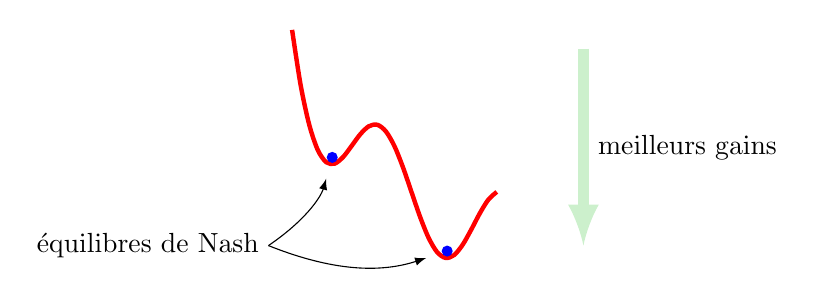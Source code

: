 \begin{tikzpicture}
	
%	\draw[->,>=latex, gray, thick] (-1,0) -- (3.5,0) node[above,black] {$x$};
%	\draw[->,>=latex, gray, thick] (0,-1) -- (0,2.5) node[left,black] {$y$};
	
	%	\draw[domain=-0.25:2.5,black,thick,smooth] plot (\x,{0.6+0.4*\x+0.6*cos(4*\x r)});
	
	\draw[domain=0.10:2.7,red,ultra thick,smooth] plot (-\x,{-2+0.4*\x+0.6*cos(4*\x r)+1/(\x-3.45)^2});
	
	
	\coordinate (P) at (-2.19,-0.88);
	\fill[blue] (P) circle (2pt);

	\coordinate (Q) at (-0.73,-2.07);
	\fill[blue] (Q) circle (2pt);	

   \draw[<-,>=latex,shorten <=8pt] (P) to[bend left=20] (-3,-2) node[left] {équilibres de Nash};
   \draw[<-,>=latex,shorten <=8pt] (Q) to[bend left=20] (-3,-2);

   \draw[->,>=latex,green!70!black!20,line width=4pt] (1,0.5) -- ++(0,-2.5) node[midway,right,black]{meilleurs gains};
\end{tikzpicture}